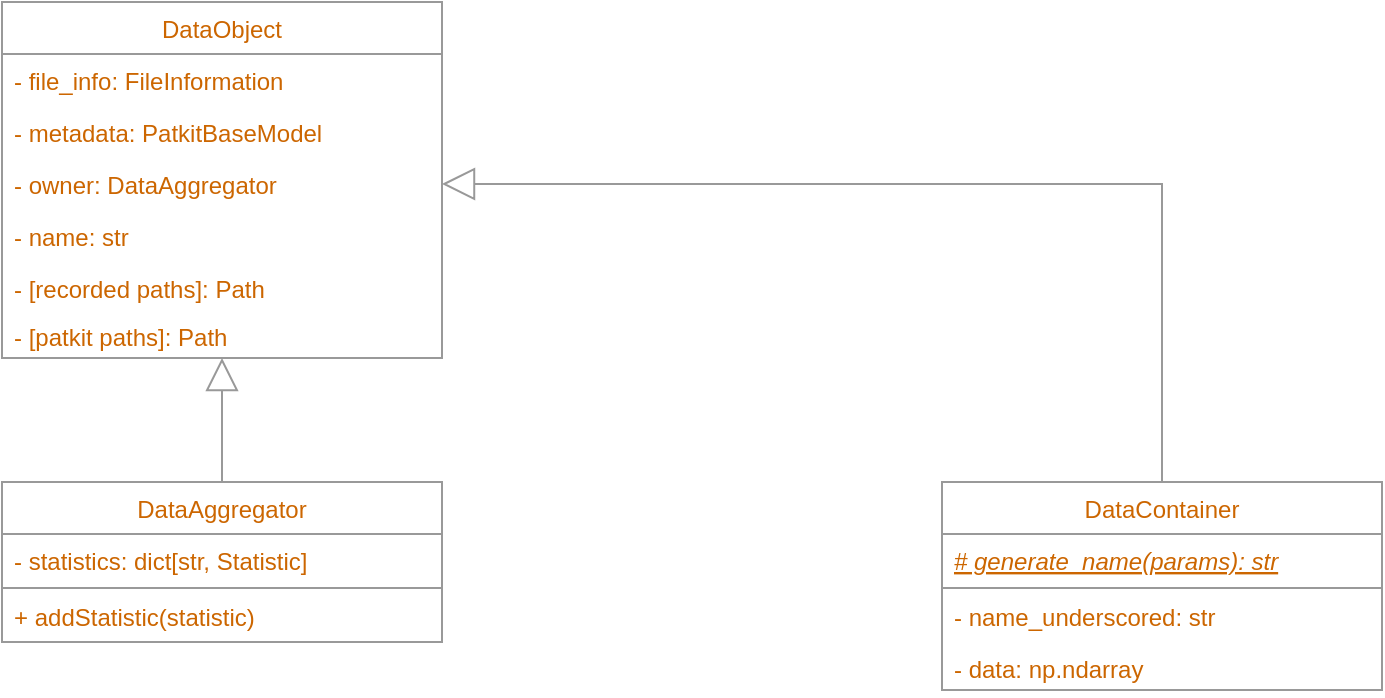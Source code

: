 <mxfile version="26.0.16">
  <diagram name="Page-1" id="aY_rg5XHomv6vqqLddOV">
    <mxGraphModel dx="678" dy="507" grid="1" gridSize="10" guides="1" tooltips="1" connect="1" arrows="1" fold="1" page="1" pageScale="1" pageWidth="1169" pageHeight="827" math="0" shadow="0">
      <root>
        <mxCell id="0" />
        <mxCell id="1" parent="0" />
        <mxCell id="EM2CB-ThnirYC3_ZTbwj-1" value="DataObject" style="swimlane;fontStyle=0;childLayout=stackLayout;horizontal=1;startSize=26;fillColor=none;horizontalStack=0;resizeParent=1;resizeParentMax=0;resizeLast=0;collapsible=1;marginBottom=0;labelBorderColor=none;fontColor=#CC6600;strokeColor=#999999;" parent="1" vertex="1">
          <mxGeometry x="240" y="40" width="220" height="178" as="geometry" />
        </mxCell>
        <mxCell id="L_zfph454XQwIDP2ku9E-4" value="- file_info: FileInformation" style="text;strokeColor=none;fillColor=none;align=left;verticalAlign=top;spacingLeft=4;spacingRight=4;overflow=hidden;rotatable=0;points=[[0,0.5],[1,0.5]];portConstraint=eastwest;labelBorderColor=none;fontColor=#CC6600;" vertex="1" parent="EM2CB-ThnirYC3_ZTbwj-1">
          <mxGeometry y="26" width="220" height="26" as="geometry" />
        </mxCell>
        <mxCell id="L_zfph454XQwIDP2ku9E-3" value="- metadata: PatkitBaseModel" style="text;strokeColor=none;fillColor=none;align=left;verticalAlign=top;spacingLeft=4;spacingRight=4;overflow=hidden;rotatable=0;points=[[0,0.5],[1,0.5]];portConstraint=eastwest;labelBorderColor=none;fontColor=#CC6600;" vertex="1" parent="EM2CB-ThnirYC3_ZTbwj-1">
          <mxGeometry y="52" width="220" height="26" as="geometry" />
        </mxCell>
        <mxCell id="EM2CB-ThnirYC3_ZTbwj-2" value="- owner: DataAggregator" style="text;strokeColor=none;fillColor=none;align=left;verticalAlign=top;spacingLeft=4;spacingRight=4;overflow=hidden;rotatable=0;points=[[0,0.5],[1,0.5]];portConstraint=eastwest;labelBorderColor=none;fontColor=#CC6600;" parent="EM2CB-ThnirYC3_ZTbwj-1" vertex="1">
          <mxGeometry y="78" width="220" height="26" as="geometry" />
        </mxCell>
        <mxCell id="EM2CB-ThnirYC3_ZTbwj-3" value="- name: str" style="text;strokeColor=none;fillColor=none;align=left;verticalAlign=top;spacingLeft=4;spacingRight=4;overflow=hidden;rotatable=0;points=[[0,0.5],[1,0.5]];portConstraint=eastwest;labelBorderColor=none;fontColor=#CC6600;" parent="EM2CB-ThnirYC3_ZTbwj-1" vertex="1">
          <mxGeometry y="104" width="220" height="26" as="geometry" />
        </mxCell>
        <mxCell id="EM2CB-ThnirYC3_ZTbwj-18" value="- [recorded paths]: Path" style="text;strokeColor=none;fillColor=none;align=left;verticalAlign=top;spacingLeft=4;spacingRight=4;overflow=hidden;rotatable=0;points=[[0,0.5],[1,0.5]];portConstraint=eastwest;labelBorderColor=none;fontColor=#CC6600;" parent="EM2CB-ThnirYC3_ZTbwj-1" vertex="1">
          <mxGeometry y="130" width="220" height="24" as="geometry" />
        </mxCell>
        <mxCell id="EM2CB-ThnirYC3_ZTbwj-4" value="- [patkit paths]: Path" style="text;strokeColor=none;fillColor=none;align=left;verticalAlign=top;spacingLeft=4;spacingRight=4;overflow=hidden;rotatable=0;points=[[0,0.5],[1,0.5]];portConstraint=eastwest;labelBorderColor=none;fontColor=#CC6600;" parent="EM2CB-ThnirYC3_ZTbwj-1" vertex="1">
          <mxGeometry y="154" width="220" height="24" as="geometry" />
        </mxCell>
        <mxCell id="EM2CB-ThnirYC3_ZTbwj-11" value="" style="endArrow=none;html=1;endSize=12;startArrow=block;startSize=14;startFill=0;edgeStyle=orthogonalEdgeStyle;rounded=0;fontColor=#CC6600;entryX=0.5;entryY=0;entryDx=0;entryDy=0;strokeColor=#999999;endFill=0;" parent="1" source="EM2CB-ThnirYC3_ZTbwj-1" target="EM2CB-ThnirYC3_ZTbwj-24" edge="1">
          <mxGeometry relative="1" as="geometry">
            <mxPoint x="340" y="150" as="sourcePoint" />
            <mxPoint x="350" y="270" as="targetPoint" />
          </mxGeometry>
        </mxCell>
        <mxCell id="EM2CB-ThnirYC3_ZTbwj-13" value="" style="endArrow=none;html=1;endSize=12;startArrow=block;startSize=14;startFill=0;edgeStyle=orthogonalEdgeStyle;rounded=0;fontColor=#CC6600;strokeColor=#999999;exitX=1;exitY=0.5;exitDx=0;exitDy=0;endFill=0;entryX=0.5;entryY=0;entryDx=0;entryDy=0;" parent="1" source="EM2CB-ThnirYC3_ZTbwj-2" target="EM2CB-ThnirYC3_ZTbwj-19" edge="1">
          <mxGeometry relative="1" as="geometry">
            <mxPoint x="638" y="190" as="sourcePoint" />
            <mxPoint x="680" y="230" as="targetPoint" />
          </mxGeometry>
        </mxCell>
        <mxCell id="EM2CB-ThnirYC3_ZTbwj-19" value="DataContainer" style="swimlane;fontStyle=0;childLayout=stackLayout;horizontal=1;startSize=26;fillColor=none;horizontalStack=0;resizeParent=1;resizeParentMax=0;resizeLast=0;collapsible=1;marginBottom=0;labelBorderColor=none;fontColor=#CC6600;strokeColor=#999999;" parent="1" vertex="1">
          <mxGeometry x="710" y="280" width="220" height="104" as="geometry" />
        </mxCell>
        <mxCell id="EM2CB-ThnirYC3_ZTbwj-20" value="# generate_name(params): str" style="text;strokeColor=none;fillColor=none;align=left;verticalAlign=top;spacingLeft=4;spacingRight=4;overflow=hidden;rotatable=0;points=[[0,0.5],[1,0.5]];portConstraint=eastwest;labelBorderColor=none;fontColor=#CC6600;fontStyle=6" parent="EM2CB-ThnirYC3_ZTbwj-19" vertex="1">
          <mxGeometry y="26" width="220" height="26" as="geometry" />
        </mxCell>
        <mxCell id="L_zfph454XQwIDP2ku9E-2" value="" style="line;strokeWidth=1;fillColor=none;align=left;verticalAlign=middle;spacingTop=-1;spacingLeft=3;spacingRight=3;rotatable=0;labelPosition=right;points=[];portConstraint=eastwest;strokeColor=inherit;" vertex="1" parent="EM2CB-ThnirYC3_ZTbwj-19">
          <mxGeometry y="52" width="220" height="2" as="geometry" />
        </mxCell>
        <mxCell id="EM2CB-ThnirYC3_ZTbwj-21" value="- name_underscored: str" style="text;strokeColor=none;fillColor=none;align=left;verticalAlign=top;spacingLeft=4;spacingRight=4;overflow=hidden;rotatable=0;points=[[0,0.5],[1,0.5]];portConstraint=eastwest;labelBorderColor=none;fontColor=#CC6600;" parent="EM2CB-ThnirYC3_ZTbwj-19" vertex="1">
          <mxGeometry y="54" width="220" height="26" as="geometry" />
        </mxCell>
        <mxCell id="EM2CB-ThnirYC3_ZTbwj-22" value="- data: np.ndarray" style="text;strokeColor=none;fillColor=none;align=left;verticalAlign=top;spacingLeft=4;spacingRight=4;overflow=hidden;rotatable=0;points=[[0,0.5],[1,0.5]];portConstraint=eastwest;labelBorderColor=none;fontColor=#CC6600;" parent="EM2CB-ThnirYC3_ZTbwj-19" vertex="1">
          <mxGeometry y="80" width="220" height="24" as="geometry" />
        </mxCell>
        <mxCell id="EM2CB-ThnirYC3_ZTbwj-24" value="DataAggregator" style="swimlane;fontStyle=0;childLayout=stackLayout;horizontal=1;startSize=26;fillColor=none;horizontalStack=0;resizeParent=1;resizeParentMax=0;resizeLast=0;collapsible=1;marginBottom=0;labelBorderColor=none;fontColor=#CC6600;strokeColor=#999999;" parent="1" vertex="1">
          <mxGeometry x="240" y="280" width="220" height="80" as="geometry" />
        </mxCell>
        <mxCell id="EM2CB-ThnirYC3_ZTbwj-25" value="- statistics: dict[str, Statistic] " style="text;strokeColor=none;fillColor=none;align=left;verticalAlign=top;spacingLeft=4;spacingRight=4;overflow=hidden;rotatable=0;points=[[0,0.5],[1,0.5]];portConstraint=eastwest;labelBorderColor=none;fontColor=#CC6600;" parent="EM2CB-ThnirYC3_ZTbwj-24" vertex="1">
          <mxGeometry y="26" width="220" height="26" as="geometry" />
        </mxCell>
        <mxCell id="L_zfph454XQwIDP2ku9E-1" value="" style="line;strokeWidth=1;fillColor=none;align=left;verticalAlign=middle;spacingTop=-1;spacingLeft=3;spacingRight=3;rotatable=0;labelPosition=right;points=[];portConstraint=eastwest;strokeColor=inherit;" vertex="1" parent="EM2CB-ThnirYC3_ZTbwj-24">
          <mxGeometry y="52" width="220" height="2" as="geometry" />
        </mxCell>
        <mxCell id="EM2CB-ThnirYC3_ZTbwj-26" value="+ addStatistic(statistic)" style="text;strokeColor=none;fillColor=none;align=left;verticalAlign=top;spacingLeft=4;spacingRight=4;overflow=hidden;rotatable=0;points=[[0,0.5],[1,0.5]];portConstraint=eastwest;labelBorderColor=none;fontColor=#CC6600;" parent="EM2CB-ThnirYC3_ZTbwj-24" vertex="1">
          <mxGeometry y="54" width="220" height="26" as="geometry" />
        </mxCell>
      </root>
    </mxGraphModel>
  </diagram>
</mxfile>
